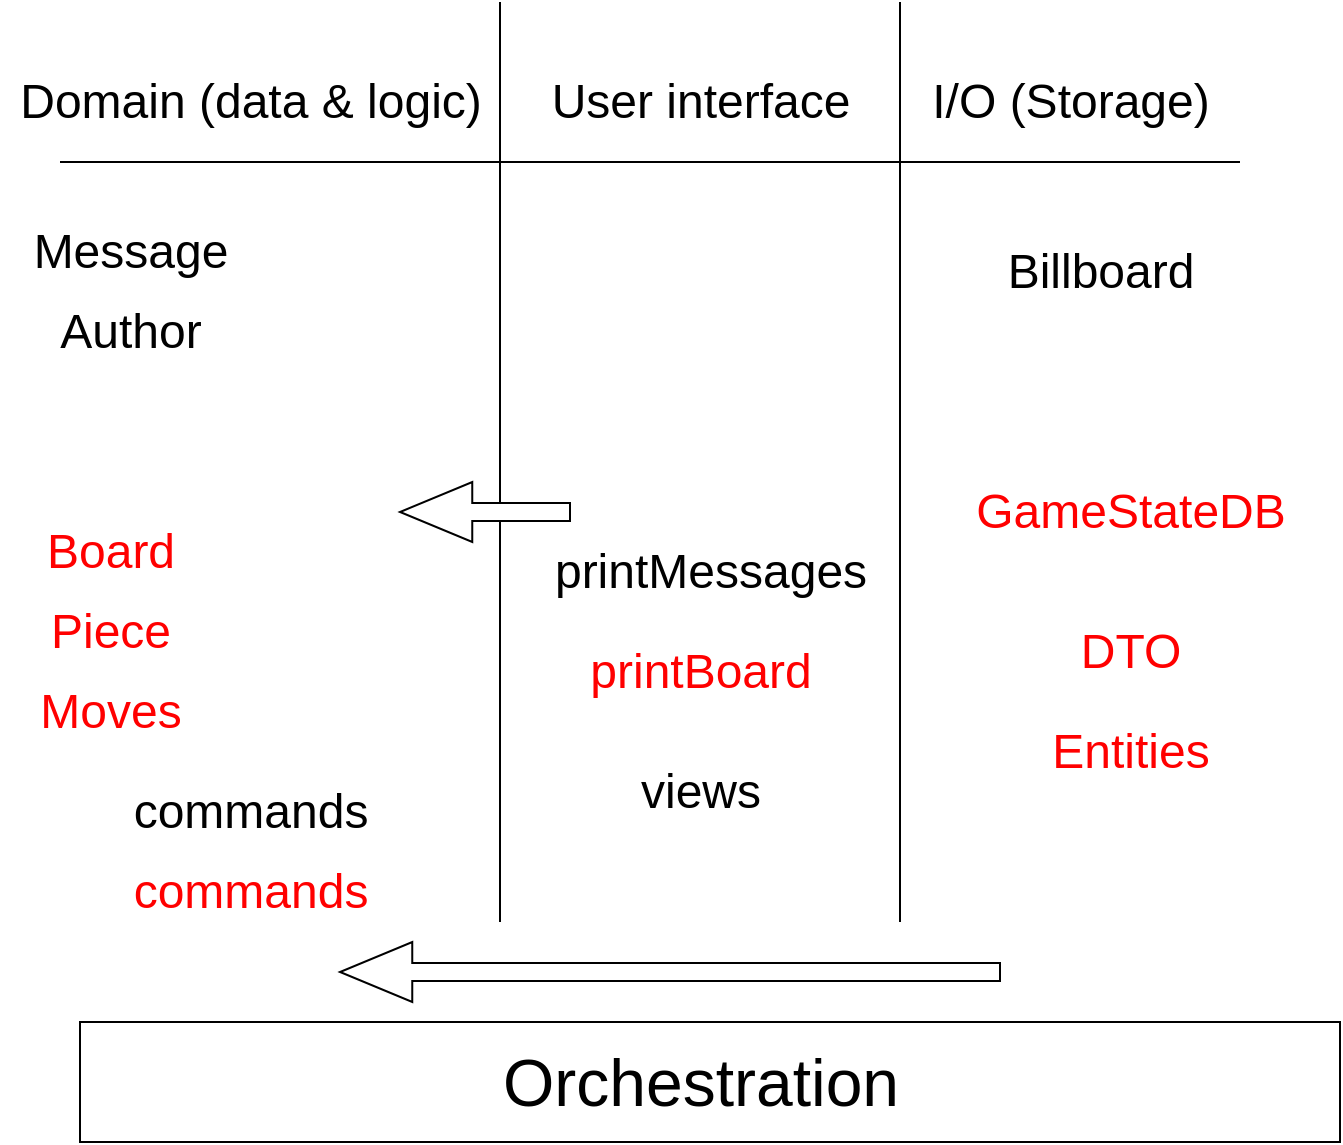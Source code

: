 <mxfile version="15.7.3" type="device" pages="2"><diagram id="UH5CtoIF0VWjbEvMi7MG" name="Page-1"><mxGraphModel dx="828" dy="568" grid="1" gridSize="10" guides="1" tooltips="1" connect="1" arrows="1" fold="1" page="1" pageScale="1" pageWidth="827" pageHeight="1169" math="0" shadow="0"><root><mxCell id="bbuinQwwOlozl3t6I0SO-0"/><mxCell id="bbuinQwwOlozl3t6I0SO-1" parent="bbuinQwwOlozl3t6I0SO-0"/><mxCell id="E-IGRXlOE3O0nWqE9H8h-0" value="Domain (data &amp;amp; logic)" style="text;html=1;align=center;verticalAlign=middle;resizable=0;points=[];autosize=1;strokeColor=none;fillColor=none;fontSize=24;" parent="bbuinQwwOlozl3t6I0SO-1" vertex="1"><mxGeometry x="10" y="75" width="250" height="30" as="geometry"/></mxCell><mxCell id="E-IGRXlOE3O0nWqE9H8h-3" value="I/O (Storage)" style="text;html=1;align=center;verticalAlign=middle;resizable=0;points=[];autosize=1;strokeColor=none;fillColor=none;fontSize=24;" parent="bbuinQwwOlozl3t6I0SO-1" vertex="1"><mxGeometry x="470" y="75" width="150" height="30" as="geometry"/></mxCell><mxCell id="E-IGRXlOE3O0nWqE9H8h-4" value="User interface" style="text;html=1;align=center;verticalAlign=middle;resizable=0;points=[];autosize=1;strokeColor=none;fillColor=none;fontSize=24;" parent="bbuinQwwOlozl3t6I0SO-1" vertex="1"><mxGeometry x="280" y="75" width="160" height="30" as="geometry"/></mxCell><mxCell id="E-IGRXlOE3O0nWqE9H8h-5" value="" style="endArrow=none;html=1;rounded=0;edgeStyle=orthogonalEdgeStyle;" parent="bbuinQwwOlozl3t6I0SO-1" edge="1"><mxGeometry width="50" height="50" relative="1" as="geometry"><mxPoint x="260" y="500" as="sourcePoint"/><mxPoint x="260" y="40" as="targetPoint"/></mxGeometry></mxCell><mxCell id="E-IGRXlOE3O0nWqE9H8h-6" value="" style="endArrow=none;html=1;rounded=0;edgeStyle=orthogonalEdgeStyle;" parent="bbuinQwwOlozl3t6I0SO-1" edge="1"><mxGeometry width="50" height="50" relative="1" as="geometry"><mxPoint x="460" y="500" as="sourcePoint"/><mxPoint x="460" y="40" as="targetPoint"/></mxGeometry></mxCell><mxCell id="E-IGRXlOE3O0nWqE9H8h-7" value="" style="endArrow=none;html=1;rounded=0;edgeStyle=orthogonalEdgeStyle;" parent="bbuinQwwOlozl3t6I0SO-1" edge="1"><mxGeometry width="50" height="50" relative="1" as="geometry"><mxPoint x="630" y="120" as="sourcePoint"/><mxPoint x="40" y="120" as="targetPoint"/></mxGeometry></mxCell><mxCell id="Y66h0BJHGkFfCtzm2NEX-0" value="Message" style="text;html=1;align=center;verticalAlign=middle;resizable=0;points=[];autosize=1;strokeColor=none;fillColor=none;fontSize=24;" parent="bbuinQwwOlozl3t6I0SO-1" vertex="1"><mxGeometry x="20" y="150" width="110" height="30" as="geometry"/></mxCell><mxCell id="Y66h0BJHGkFfCtzm2NEX-1" value="Author" style="text;html=1;align=center;verticalAlign=middle;resizable=0;points=[];autosize=1;strokeColor=none;fillColor=none;fontSize=24;" parent="bbuinQwwOlozl3t6I0SO-1" vertex="1"><mxGeometry x="30" y="190" width="90" height="30" as="geometry"/></mxCell><mxCell id="Y66h0BJHGkFfCtzm2NEX-2" value="printMessages" style="text;html=1;align=center;verticalAlign=middle;resizable=0;points=[];autosize=1;strokeColor=none;fillColor=none;fontSize=24;" parent="bbuinQwwOlozl3t6I0SO-1" vertex="1"><mxGeometry x="280" y="310" width="170" height="30" as="geometry"/></mxCell><mxCell id="smCQf9OmdGvAcP7e1jWv-0" value="commands" style="text;html=1;align=center;verticalAlign=middle;resizable=0;points=[];autosize=1;strokeColor=none;fillColor=none;fontSize=24;" parent="bbuinQwwOlozl3t6I0SO-1" vertex="1"><mxGeometry x="70" y="430" width="130" height="30" as="geometry"/></mxCell><mxCell id="smCQf9OmdGvAcP7e1jWv-1" value="Billboard" style="text;html=1;align=center;verticalAlign=middle;resizable=0;points=[];autosize=1;strokeColor=none;fillColor=none;fontSize=24;" parent="bbuinQwwOlozl3t6I0SO-1" vertex="1"><mxGeometry x="505" y="160" width="110" height="30" as="geometry"/></mxCell><mxCell id="smCQf9OmdGvAcP7e1jWv-2" value="Board" style="text;html=1;align=center;verticalAlign=middle;resizable=0;points=[];autosize=1;strokeColor=none;fillColor=none;fontSize=24;fontColor=#FF0000;" parent="bbuinQwwOlozl3t6I0SO-1" vertex="1"><mxGeometry x="25" y="300" width="80" height="30" as="geometry"/></mxCell><mxCell id="smCQf9OmdGvAcP7e1jWv-3" value="Piece" style="text;html=1;align=center;verticalAlign=middle;resizable=0;points=[];autosize=1;strokeColor=none;fillColor=none;fontSize=24;fontColor=#FF0000;" parent="bbuinQwwOlozl3t6I0SO-1" vertex="1"><mxGeometry x="25" y="340" width="80" height="30" as="geometry"/></mxCell><mxCell id="smCQf9OmdGvAcP7e1jWv-4" value="Moves" style="text;html=1;align=center;verticalAlign=middle;resizable=0;points=[];autosize=1;strokeColor=none;fillColor=none;fontSize=24;fontColor=#FF0000;" parent="bbuinQwwOlozl3t6I0SO-1" vertex="1"><mxGeometry x="20" y="380" width="90" height="30" as="geometry"/></mxCell><mxCell id="smCQf9OmdGvAcP7e1jWv-6" value="GameStateDB" style="text;html=1;align=center;verticalAlign=middle;resizable=0;points=[];autosize=1;strokeColor=none;fillColor=none;fontSize=24;fontColor=#FF0000;" parent="bbuinQwwOlozl3t6I0SO-1" vertex="1"><mxGeometry x="490" y="280" width="170" height="30" as="geometry"/></mxCell><mxCell id="smCQf9OmdGvAcP7e1jWv-7" value="printBoard" style="text;html=1;align=center;verticalAlign=middle;resizable=0;points=[];autosize=1;strokeColor=none;fillColor=none;fontSize=24;fontColor=#FF0000;" parent="bbuinQwwOlozl3t6I0SO-1" vertex="1"><mxGeometry x="295" y="360" width="130" height="30" as="geometry"/></mxCell><mxCell id="smCQf9OmdGvAcP7e1jWv-8" value="commands" style="text;html=1;align=center;verticalAlign=middle;resizable=0;points=[];autosize=1;strokeColor=none;fillColor=none;fontSize=24;fontColor=#FF0000;" parent="bbuinQwwOlozl3t6I0SO-1" vertex="1"><mxGeometry x="70" y="470" width="130" height="30" as="geometry"/></mxCell><mxCell id="smCQf9OmdGvAcP7e1jWv-9" value="" style="html=1;shadow=0;dashed=0;align=center;verticalAlign=middle;shape=mxgraph.arrows2.arrow;dy=0.7;dx=36.13;notch=0;fontSize=24;fontColor=#FF0000;direction=west;" parent="bbuinQwwOlozl3t6I0SO-1" vertex="1"><mxGeometry x="210" y="280" width="85" height="30" as="geometry"/></mxCell><mxCell id="smCQf9OmdGvAcP7e1jWv-10" value="" style="html=1;shadow=0;dashed=0;align=center;verticalAlign=middle;shape=mxgraph.arrows2.arrow;dy=0.7;dx=36.13;notch=0;fontSize=24;fontColor=#FF0000;direction=west;" parent="bbuinQwwOlozl3t6I0SO-1" vertex="1"><mxGeometry x="180" y="510" width="330" height="30" as="geometry"/></mxCell><mxCell id="smCQf9OmdGvAcP7e1jWv-11" value="DTO" style="text;html=1;align=center;verticalAlign=middle;resizable=0;points=[];autosize=1;strokeColor=none;fillColor=none;fontSize=24;fontColor=#FF0000;" parent="bbuinQwwOlozl3t6I0SO-1" vertex="1"><mxGeometry x="540" y="350" width="70" height="30" as="geometry"/></mxCell><mxCell id="smCQf9OmdGvAcP7e1jWv-12" value="Entities" style="text;html=1;align=center;verticalAlign=middle;resizable=0;points=[];autosize=1;strokeColor=none;fillColor=none;fontSize=24;fontColor=#FF0000;" parent="bbuinQwwOlozl3t6I0SO-1" vertex="1"><mxGeometry x="530" y="400" width="90" height="30" as="geometry"/></mxCell><mxCell id="Lv1csIvOLeINTzJxm4dQ-1" value="views" style="text;html=1;align=center;verticalAlign=middle;resizable=0;points=[];autosize=1;strokeColor=none;fillColor=none;fontSize=24;" parent="bbuinQwwOlozl3t6I0SO-1" vertex="1"><mxGeometry x="320" y="420" width="80" height="30" as="geometry"/></mxCell><mxCell id="OI6-pxGHd6bRuraEf0AK-1" value="" style="rounded=0;whiteSpace=wrap;html=1;labelBorderColor=default;fontSize=33;" vertex="1" parent="bbuinQwwOlozl3t6I0SO-1"><mxGeometry x="50" y="550" width="630" height="60" as="geometry"/></mxCell><mxCell id="OI6-pxGHd6bRuraEf0AK-0" value="Orchestration" style="text;html=1;align=center;verticalAlign=middle;resizable=0;points=[];autosize=1;strokeColor=none;fillColor=none;fontSize=33;" vertex="1" parent="bbuinQwwOlozl3t6I0SO-1"><mxGeometry x="255" y="555" width="210" height="50" as="geometry"/></mxCell></root></mxGraphModel></diagram><diagram id="jqaY9zeizyp5xgcPfwbs" name="Page-2"><mxGraphModel dx="473" dy="325" grid="1" gridSize="10" guides="1" tooltips="1" connect="1" arrows="1" fold="1" page="1" pageScale="1" pageWidth="827" pageHeight="1169" math="0" shadow="0"><root><mxCell id="0"/><mxCell id="1" parent="0"/><mxCell id="nQiOSt4yCwBZW2BIGdDl-3" value="«interface»&lt;br&gt;&lt;b&gt;NinetiesCommand&lt;/b&gt;" style="html=1;" parent="1" vertex="1"><mxGeometry x="203" y="120" width="140" height="50" as="geometry"/></mxCell><mxCell id="nQiOSt4yCwBZW2BIGdDl-4" value="&lt;p style=&quot;margin: 0px ; margin-top: 4px ; text-align: center&quot;&gt;&lt;b&gt;ExitCommand&lt;/b&gt;&lt;/p&gt;" style="verticalAlign=top;align=left;overflow=fill;fontSize=12;fontFamily=Helvetica;html=1;" parent="1" vertex="1"><mxGeometry x="80" y="250" width="140" height="30" as="geometry"/></mxCell><mxCell id="nQiOSt4yCwBZW2BIGdDl-5" value="" style="endArrow=block;dashed=1;endFill=0;endSize=12;html=1;rounded=0;edgeStyle=orthogonalEdgeStyle;" parent="1" source="nQiOSt4yCwBZW2BIGdDl-4" target="nQiOSt4yCwBZW2BIGdDl-3" edge="1"><mxGeometry width="160" relative="1" as="geometry"><mxPoint x="120" y="210" as="sourcePoint"/><mxPoint x="280" y="210" as="targetPoint"/></mxGeometry></mxCell><mxCell id="nQiOSt4yCwBZW2BIGdDl-6" value="&lt;p style=&quot;margin: 0px ; margin-top: 4px ; text-align: center&quot;&gt;&lt;b&gt;Get&lt;/b&gt;&lt;b&gt;Command&lt;/b&gt;&lt;/p&gt;" style="verticalAlign=top;align=left;overflow=fill;fontSize=12;fontFamily=Helvetica;html=1;" parent="1" vertex="1"><mxGeometry x="260" y="250" width="127" height="30" as="geometry"/></mxCell><mxCell id="nQiOSt4yCwBZW2BIGdDl-7" value="" style="endArrow=block;dashed=1;endFill=0;endSize=12;html=1;rounded=0;edgeStyle=orthogonalEdgeStyle;entryX=0.5;entryY=1;entryDx=0;entryDy=0;" parent="1" source="nQiOSt4yCwBZW2BIGdDl-6" target="nQiOSt4yCwBZW2BIGdDl-3" edge="1"><mxGeometry width="160" relative="1" as="geometry"><mxPoint x="160.034" y="260" as="sourcePoint"/><mxPoint x="283" y="180" as="targetPoint"/></mxGeometry></mxCell><mxCell id="UkLSh9wtaoxI4cCOl4Sr-1" value="&lt;p style=&quot;margin: 0px ; margin-top: 4px ; text-align: center&quot;&gt;&lt;b&gt;Get&lt;/b&gt;&lt;b&gt;Command&lt;/b&gt;&lt;/p&gt;" style="verticalAlign=top;align=left;overflow=fill;fontSize=12;fontFamily=Helvetica;html=1;" parent="1" vertex="1"><mxGeometry x="430" y="250" width="127" height="30" as="geometry"/></mxCell><mxCell id="UkLSh9wtaoxI4cCOl4Sr-2" value="" style="endArrow=block;dashed=1;endFill=0;endSize=12;html=1;rounded=0;edgeStyle=orthogonalEdgeStyle;entryX=0.5;entryY=1;entryDx=0;entryDy=0;exitX=0.5;exitY=0;exitDx=0;exitDy=0;" parent="1" source="UkLSh9wtaoxI4cCOl4Sr-1" target="nQiOSt4yCwBZW2BIGdDl-3" edge="1"><mxGeometry width="160" relative="1" as="geometry"><mxPoint x="346.5" y="260" as="sourcePoint"/><mxPoint x="283" y="180" as="targetPoint"/></mxGeometry></mxCell></root></mxGraphModel></diagram></mxfile>